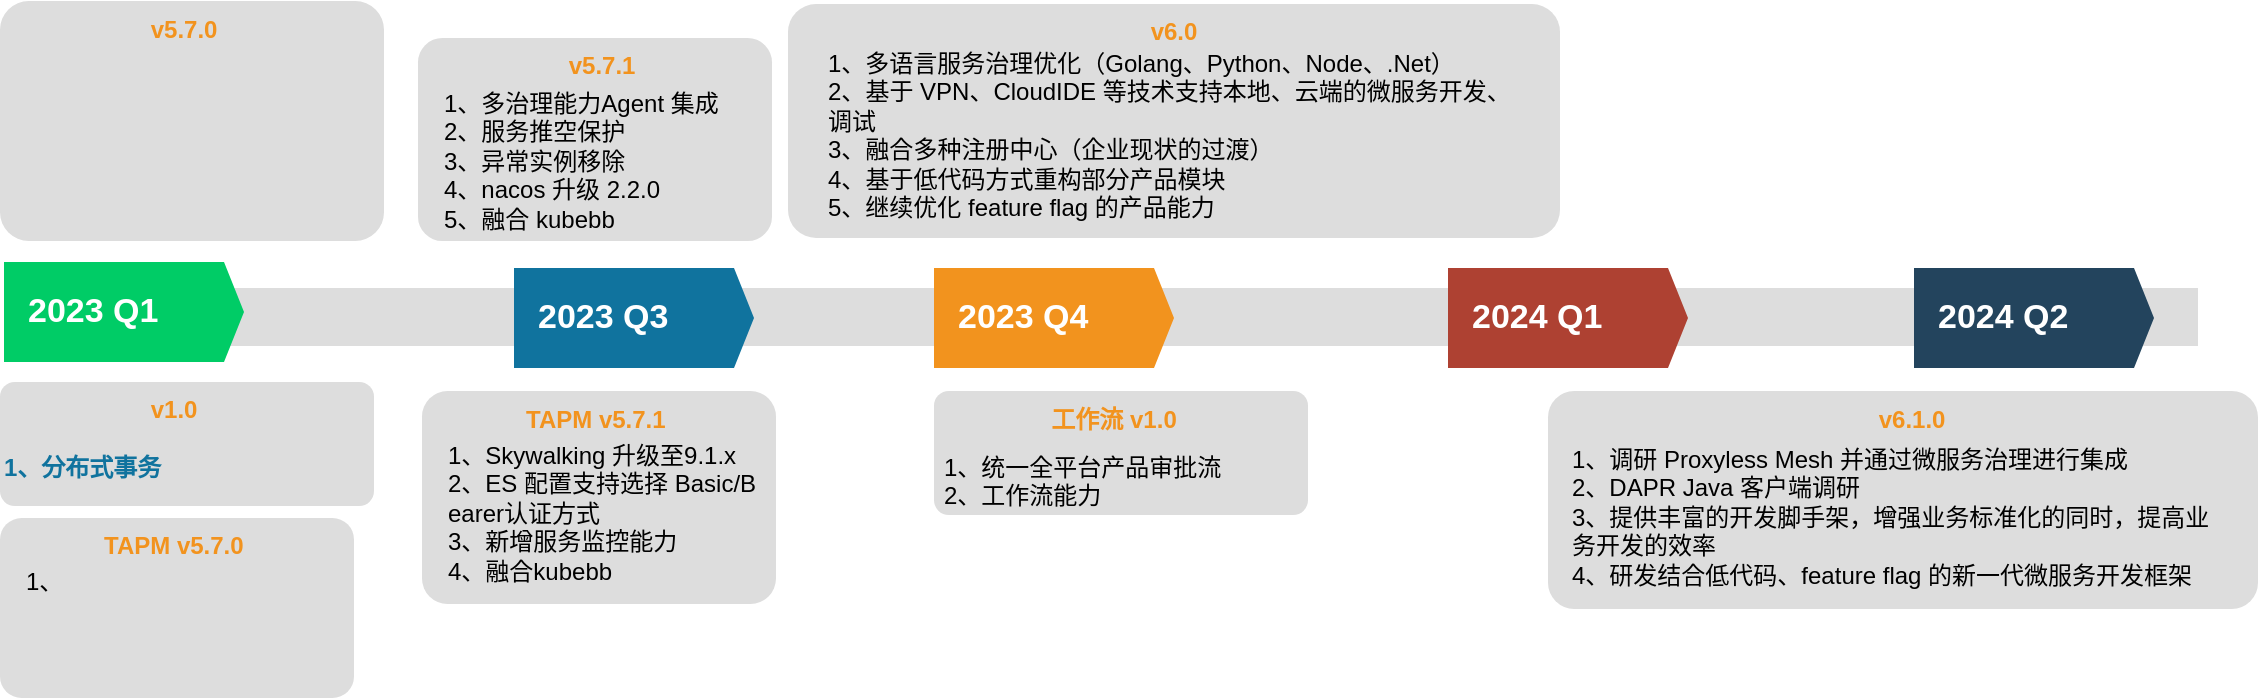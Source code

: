 <mxfile version="21.6.9" type="github">
  <diagram id="LPxzDfarXafkQE6jDnBZ" name="Page-1">
    <mxGraphModel dx="1281" dy="-367" grid="0" gridSize="10" guides="1" tooltips="1" connect="1" arrows="1" fold="1" page="0" pageScale="1" pageWidth="827" pageHeight="1169" math="0" shadow="0">
      <root>
        <mxCell id="0" />
        <mxCell id="1" parent="0" />
        <mxCell id="-Ru4AuKq-2Gei_yiUdHQ-51" value="" style="fillColor=#dddddd;rounded=0;strokeColor=none;" parent="1" vertex="1">
          <mxGeometry x="-140" y="1154" width="1097" height="29" as="geometry" />
        </mxCell>
        <mxCell id="-Ru4AuKq-2Gei_yiUdHQ-52" value="2023 Q3" style="shape=mxgraph.infographic.ribbonSimple;notch1=0;notch2=10;notch=0;html=1;fillColor=#10739E;strokeColor=none;shadow=0;fontSize=17;fontColor=#FFFFFF;align=left;spacingLeft=10;fontStyle=1;" parent="1" vertex="1">
          <mxGeometry x="115" y="1144" width="120" height="50" as="geometry" />
        </mxCell>
        <mxCell id="-Ru4AuKq-2Gei_yiUdHQ-53" value="2023 Q4" style="shape=mxgraph.infographic.ribbonSimple;notch1=0;notch2=10;notch=0;html=1;fillColor=#F2931E;strokeColor=none;shadow=0;fontSize=17;fontColor=#FFFFFF;align=left;spacingLeft=10;fontStyle=1;" parent="1" vertex="1">
          <mxGeometry x="325" y="1144" width="120" height="50" as="geometry" />
        </mxCell>
        <mxCell id="-Ru4AuKq-2Gei_yiUdHQ-54" value="2024 Q1" style="shape=mxgraph.infographic.ribbonSimple;notch1=0;notch2=10;notch=0;html=1;fillColor=#AE4132;strokeColor=none;shadow=0;fontSize=17;fontColor=#FFFFFF;align=left;spacingLeft=10;fontStyle=1;" parent="1" vertex="1">
          <mxGeometry x="582" y="1144" width="120" height="50" as="geometry" />
        </mxCell>
        <mxCell id="-Ru4AuKq-2Gei_yiUdHQ-55" value="2024 Q2" style="shape=mxgraph.infographic.ribbonSimple;notch1=0;notch2=10;notch=0;html=1;fillColor=#23445D;strokeColor=none;shadow=0;fontSize=17;fontColor=#FFFFFF;align=left;spacingLeft=10;fontStyle=1;" parent="1" vertex="1">
          <mxGeometry x="815" y="1144" width="120" height="50" as="geometry" />
        </mxCell>
        <mxCell id="-Ru4AuKq-2Gei_yiUdHQ-56" value="&lt;b style=&quot;color: rgb(242 , 147 , 30)&quot;&gt;&amp;nbsp; &amp;nbsp; &amp;nbsp; &amp;nbsp; &amp;nbsp; &amp;nbsp; &amp;nbsp; &amp;nbsp; &amp;nbsp; &amp;nbsp; &amp;nbsp; v5.7.1&lt;/b&gt;&lt;font color=&quot;#10739e&quot;&gt;&lt;span&gt;&lt;br&gt;&lt;br&gt;&lt;/span&gt;&lt;br&gt;&lt;/font&gt;" style="rounded=1;strokeColor=none;fillColor=#DDDDDD;align=left;arcSize=12;verticalAlign=top;whiteSpace=wrap;html=1;fontSize=12;fontStyle=1" parent="1" vertex="1">
          <mxGeometry x="67" y="1029" width="177" height="101.5" as="geometry" />
        </mxCell>
        <mxCell id="-Ru4AuKq-2Gei_yiUdHQ-61" value="1、多治理能力Agent 集成&lt;br&gt;2、服务推空保护&lt;br&gt;3、异常实例移除&lt;br&gt;4、nacos 升级 2.2.0&lt;br&gt;5、融合 kubebb&lt;br&gt;&lt;div&gt;&lt;/div&gt;" style="text;html=1;" parent="1" vertex="1">
          <mxGeometry x="78" y="1048" width="159" height="54" as="geometry" />
        </mxCell>
        <mxCell id="-Ru4AuKq-2Gei_yiUdHQ-70" value="&lt;b style=&quot;color: rgb(242 , 147 , 30)&quot;&gt;&amp;nbsp; &amp;nbsp; &amp;nbsp; &amp;nbsp; &amp;nbsp; &amp;nbsp; &amp;nbsp; &amp;nbsp; &amp;nbsp; &amp;nbsp; &amp;nbsp; &amp;nbsp; &amp;nbsp; &amp;nbsp; &amp;nbsp; &amp;nbsp; &amp;nbsp; &amp;nbsp; &amp;nbsp; &amp;nbsp; &amp;nbsp; &amp;nbsp; &amp;nbsp; &amp;nbsp; &amp;nbsp;v6.1.0&lt;/b&gt;&lt;font color=&quot;#10739e&quot;&gt;&lt;span&gt;&lt;br&gt;&lt;br&gt;&lt;/span&gt;&lt;br&gt;&lt;/font&gt;" style="rounded=1;strokeColor=none;fillColor=#DDDDDD;align=left;arcSize=12;verticalAlign=top;whiteSpace=wrap;html=1;fontSize=12;fontStyle=1" parent="1" vertex="1">
          <mxGeometry x="632" y="1205.5" width="355" height="109" as="geometry" />
        </mxCell>
        <mxCell id="7" value="&lt;font style=&quot;font-size: 10px&quot;&gt;&lt;font style=&quot;font-size: 12px&quot; color=&quot;#F2931E&quot;&gt;&lt;b&gt;v6.0&lt;/b&gt;&lt;/font&gt;&lt;br&gt;&lt;/font&gt;" style="rounded=1;strokeColor=none;fillColor=#DDDDDD;align=center;arcSize=12;verticalAlign=top;whiteSpace=wrap;html=1;fontSize=12;" parent="1" vertex="1">
          <mxGeometry x="252" y="1012" width="386" height="117" as="geometry" />
        </mxCell>
        <mxCell id="9" value="&lt;div&gt;1、多语言服务治理优化（Golang、Python、Node、.Net）&lt;/div&gt;&lt;span style=&quot;white-space: nowrap&quot;&gt;2、&lt;/span&gt;基于 VPN、CloudIDE 等技术支持本地、云端的微服务开发、调试&lt;br&gt;&lt;span style=&quot;white-space: nowrap&quot;&gt;3、融合&lt;/span&gt;多种注册中心（企业现状的过渡）&lt;br&gt;&lt;span style=&quot;white-space: nowrap&quot;&gt;4、&lt;/span&gt;基于低代码方式重构部分产品模块&lt;br&gt;&lt;span style=&quot;white-space: nowrap&quot;&gt;5、继续优化 feature flag 的产品能力&lt;br&gt;&lt;/span&gt;" style="text;html=1;whiteSpace=wrap;" parent="1" vertex="1">
          <mxGeometry x="270" y="1028" width="350" height="85" as="geometry" />
        </mxCell>
        <mxCell id="10" value="&lt;div&gt;&lt;/div&gt;&lt;div&gt;1、调研 Proxyless Mesh 并通过微服务治理进行集成&lt;/div&gt;&lt;div&gt;2、DAPR Java 客户端调研&lt;/div&gt;&lt;div&gt;3、提供丰富的开发脚手架，增强业务标准化的同时，提高业务开发的效率&lt;/div&gt;&lt;div&gt;4、研发结合低代码、feature flag 的新一代微服务开发框架&lt;/div&gt;" style="text;html=1;whiteSpace=wrap;" parent="1" vertex="1">
          <mxGeometry x="642" y="1226" width="330" height="85" as="geometry" />
        </mxCell>
        <mxCell id="kjNINUmJ4nMNvlj-G-Dl-10" value="2023 Q1" style="shape=mxgraph.infographic.ribbonSimple;notch1=0;notch2=10;notch=0;html=1;fillColor=#00CC66;strokeColor=none;shadow=0;fontSize=17;fontColor=#FFFFFF;align=left;spacingLeft=10;fontStyle=1;" vertex="1" parent="1">
          <mxGeometry x="-140" y="1141" width="120" height="50" as="geometry" />
        </mxCell>
        <mxCell id="kjNINUmJ4nMNvlj-G-Dl-11" value="&lt;b style=&quot;color: rgb(242 , 147 , 30)&quot;&gt;&amp;nbsp; &amp;nbsp; &amp;nbsp; &amp;nbsp; &amp;nbsp; &amp;nbsp; &amp;nbsp; &amp;nbsp; &amp;nbsp; &amp;nbsp; &amp;nbsp; v5.7.0&lt;/b&gt;&lt;font color=&quot;#10739e&quot;&gt;&lt;span&gt;&lt;br&gt;&lt;br&gt;&lt;/span&gt;&lt;br&gt;&lt;/font&gt;" style="rounded=1;strokeColor=none;fillColor=#DDDDDD;align=left;arcSize=12;verticalAlign=top;whiteSpace=wrap;html=1;fontSize=12;fontStyle=1" vertex="1" parent="1">
          <mxGeometry x="-142" y="1010.5" width="192" height="120" as="geometry" />
        </mxCell>
        <mxCell id="kjNINUmJ4nMNvlj-G-Dl-12" value="&lt;b style=&quot;color: rgb(242 , 147 , 30)&quot;&gt;&amp;nbsp; &amp;nbsp; &amp;nbsp; &amp;nbsp; &amp;nbsp; &amp;nbsp; &amp;nbsp; &amp;nbsp; &amp;nbsp; &amp;nbsp; &amp;nbsp; v1.0&lt;/b&gt;&lt;font color=&quot;#10739e&quot;&gt;&lt;span&gt;&lt;br&gt;&lt;br&gt;&lt;/span&gt;1、分布式事务&lt;br&gt;&lt;/font&gt;" style="rounded=1;strokeColor=none;fillColor=#DDDDDD;align=left;arcSize=12;verticalAlign=top;whiteSpace=wrap;html=1;fontSize=12;fontStyle=1" vertex="1" parent="1">
          <mxGeometry x="-142" y="1201" width="187" height="62" as="geometry" />
        </mxCell>
        <mxCell id="kjNINUmJ4nMNvlj-G-Dl-13" value="&lt;b style=&quot;color: rgb(242 , 147 , 30)&quot;&gt;&amp;nbsp; &amp;nbsp; &amp;nbsp; &amp;nbsp; &amp;nbsp; &amp;nbsp; &amp;nbsp; &amp;nbsp;TAPM v5.7.0&lt;/b&gt;&lt;font color=&quot;#10739e&quot;&gt;&lt;span&gt;&lt;br&gt;&lt;br&gt;&lt;/span&gt;&lt;br&gt;&lt;/font&gt;" style="rounded=1;strokeColor=none;fillColor=#DDDDDD;align=left;arcSize=12;verticalAlign=top;whiteSpace=wrap;html=1;fontSize=12;fontStyle=1" vertex="1" parent="1">
          <mxGeometry x="-142" y="1269" width="177" height="90" as="geometry" />
        </mxCell>
        <mxCell id="kjNINUmJ4nMNvlj-G-Dl-14" value="1、&lt;br&gt;&lt;div&gt;&lt;/div&gt;" style="text;html=1;" vertex="1" parent="1">
          <mxGeometry x="-131" y="1287" width="159" height="54" as="geometry" />
        </mxCell>
        <mxCell id="kjNINUmJ4nMNvlj-G-Dl-15" value="&lt;b style=&quot;color: rgb(242 , 147 , 30)&quot;&gt;&amp;nbsp; &amp;nbsp; &amp;nbsp; &amp;nbsp; &amp;nbsp; &amp;nbsp; &amp;nbsp; &amp;nbsp;TAPM v5.7.1&lt;/b&gt;&lt;font color=&quot;#10739e&quot;&gt;&lt;span&gt;&lt;br&gt;&lt;br&gt;&lt;/span&gt;&lt;br&gt;&lt;/font&gt;" style="rounded=1;strokeColor=none;fillColor=#DDDDDD;align=left;arcSize=12;verticalAlign=top;whiteSpace=wrap;html=1;fontSize=12;fontStyle=1" vertex="1" parent="1">
          <mxGeometry x="69" y="1205.5" width="177" height="106.5" as="geometry" />
        </mxCell>
        <mxCell id="kjNINUmJ4nMNvlj-G-Dl-16" value="1、Skywalking 升级至9.1.x&lt;br&gt;2、ES 配置支持选择 Basic/B&lt;br&gt;earer认证方式&lt;br&gt;3、新增服务监控能力&lt;br&gt;4、融合kubebb&lt;br&gt;&lt;div&gt;&lt;/div&gt;" style="text;html=1;" vertex="1" parent="1">
          <mxGeometry x="80" y="1223.5" width="159" height="54" as="geometry" />
        </mxCell>
        <mxCell id="kjNINUmJ4nMNvlj-G-Dl-17" value="&lt;b style=&quot;color: rgb(242 , 147 , 30)&quot;&gt;&amp;nbsp; &amp;nbsp; &amp;nbsp; &amp;nbsp; &amp;nbsp; &amp;nbsp; &amp;nbsp; &amp;nbsp; &amp;nbsp;工作流 v1.0&lt;/b&gt;&lt;font color=&quot;#10739e&quot;&gt;&lt;span&gt;&lt;br&gt;&lt;/span&gt;&lt;br&gt;&lt;/font&gt;" style="rounded=1;strokeColor=none;fillColor=#DDDDDD;align=left;arcSize=12;verticalAlign=top;whiteSpace=wrap;html=1;fontSize=12;fontStyle=1" vertex="1" parent="1">
          <mxGeometry x="325" y="1205.5" width="187" height="62" as="geometry" />
        </mxCell>
        <mxCell id="kjNINUmJ4nMNvlj-G-Dl-18" value="&lt;div&gt;&lt;/div&gt;&lt;div&gt;1、统一全平台产品审批流&lt;br&gt;&lt;/div&gt;&lt;div&gt;2、工作流能力&lt;/div&gt;" style="text;html=1;whiteSpace=wrap;" vertex="1" parent="1">
          <mxGeometry x="328" y="1229.5" width="177" height="41.5" as="geometry" />
        </mxCell>
      </root>
    </mxGraphModel>
  </diagram>
</mxfile>
